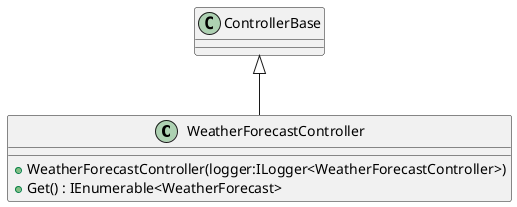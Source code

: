 @startuml
class WeatherForecastController {
    + WeatherForecastController(logger:ILogger<WeatherForecastController>)
    + Get() : IEnumerable<WeatherForecast>
}
ControllerBase <|-- WeatherForecastController
@enduml

